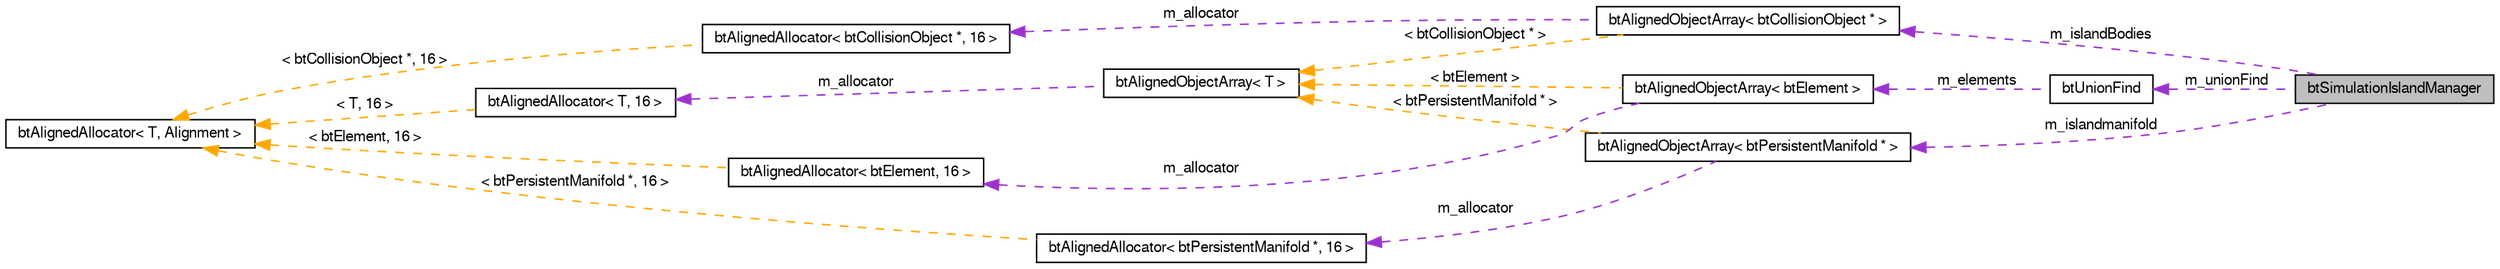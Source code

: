 digraph G
{
  bgcolor="transparent";
  edge [fontname="FreeSans",fontsize=10,labelfontname="FreeSans",labelfontsize=10];
  node [fontname="FreeSans",fontsize=10,shape=record];
  rankdir=LR;
  Node1 [label="btSimulationIslandManager",height=0.2,width=0.4,color="black", fillcolor="grey75", style="filled" fontcolor="black"];
  Node2 -> Node1 [dir=back,color="darkorchid3",fontsize=10,style="dashed",label="m_islandBodies"];
  Node2 [label="btAlignedObjectArray\< btCollisionObject * \>",height=0.2,width=0.4,color="black",URL="$classbt_aligned_object_array.html"];
  Node3 -> Node2 [dir=back,color="darkorchid3",fontsize=10,style="dashed",label="m_allocator"];
  Node3 [label="btAlignedAllocator\< btCollisionObject *, 16 \>",height=0.2,width=0.4,color="black",URL="$classbt_aligned_allocator.html"];
  Node4 -> Node3 [dir=back,color="orange",fontsize=10,style="dashed",label="\< btCollisionObject *, 16 \>"];
  Node4 [label="btAlignedAllocator\< T, Alignment \>",height=0.2,width=0.4,color="black",URL="$classbt_aligned_allocator.html"];
  Node5 -> Node2 [dir=back,color="orange",fontsize=10,style="dashed",label="\< btCollisionObject * \>"];
  Node5 [label="btAlignedObjectArray\< T \>",height=0.2,width=0.4,color="black",URL="$classbt_aligned_object_array.html"];
  Node6 -> Node5 [dir=back,color="darkorchid3",fontsize=10,style="dashed",label="m_allocator"];
  Node6 [label="btAlignedAllocator\< T, 16 \>",height=0.2,width=0.4,color="black",URL="$classbt_aligned_allocator.html"];
  Node4 -> Node6 [dir=back,color="orange",fontsize=10,style="dashed",label="\< T, 16 \>"];
  Node7 -> Node1 [dir=back,color="darkorchid3",fontsize=10,style="dashed",label="m_unionFind"];
  Node7 [label="btUnionFind",height=0.2,width=0.4,color="black",URL="$classbt_union_find.html",tooltip="UnionFind calculates connected subsets."];
  Node8 -> Node7 [dir=back,color="darkorchid3",fontsize=10,style="dashed",label="m_elements"];
  Node8 [label="btAlignedObjectArray\< btElement \>",height=0.2,width=0.4,color="black",URL="$classbt_aligned_object_array.html"];
  Node9 -> Node8 [dir=back,color="darkorchid3",fontsize=10,style="dashed",label="m_allocator"];
  Node9 [label="btAlignedAllocator\< btElement, 16 \>",height=0.2,width=0.4,color="black",URL="$classbt_aligned_allocator.html"];
  Node4 -> Node9 [dir=back,color="orange",fontsize=10,style="dashed",label="\< btElement, 16 \>"];
  Node5 -> Node8 [dir=back,color="orange",fontsize=10,style="dashed",label="\< btElement \>"];
  Node10 -> Node1 [dir=back,color="darkorchid3",fontsize=10,style="dashed",label="m_islandmanifold"];
  Node10 [label="btAlignedObjectArray\< btPersistentManifold * \>",height=0.2,width=0.4,color="black",URL="$classbt_aligned_object_array.html"];
  Node11 -> Node10 [dir=back,color="darkorchid3",fontsize=10,style="dashed",label="m_allocator"];
  Node11 [label="btAlignedAllocator\< btPersistentManifold *, 16 \>",height=0.2,width=0.4,color="black",URL="$classbt_aligned_allocator.html"];
  Node4 -> Node11 [dir=back,color="orange",fontsize=10,style="dashed",label="\< btPersistentManifold *, 16 \>"];
  Node5 -> Node10 [dir=back,color="orange",fontsize=10,style="dashed",label="\< btPersistentManifold * \>"];
}
